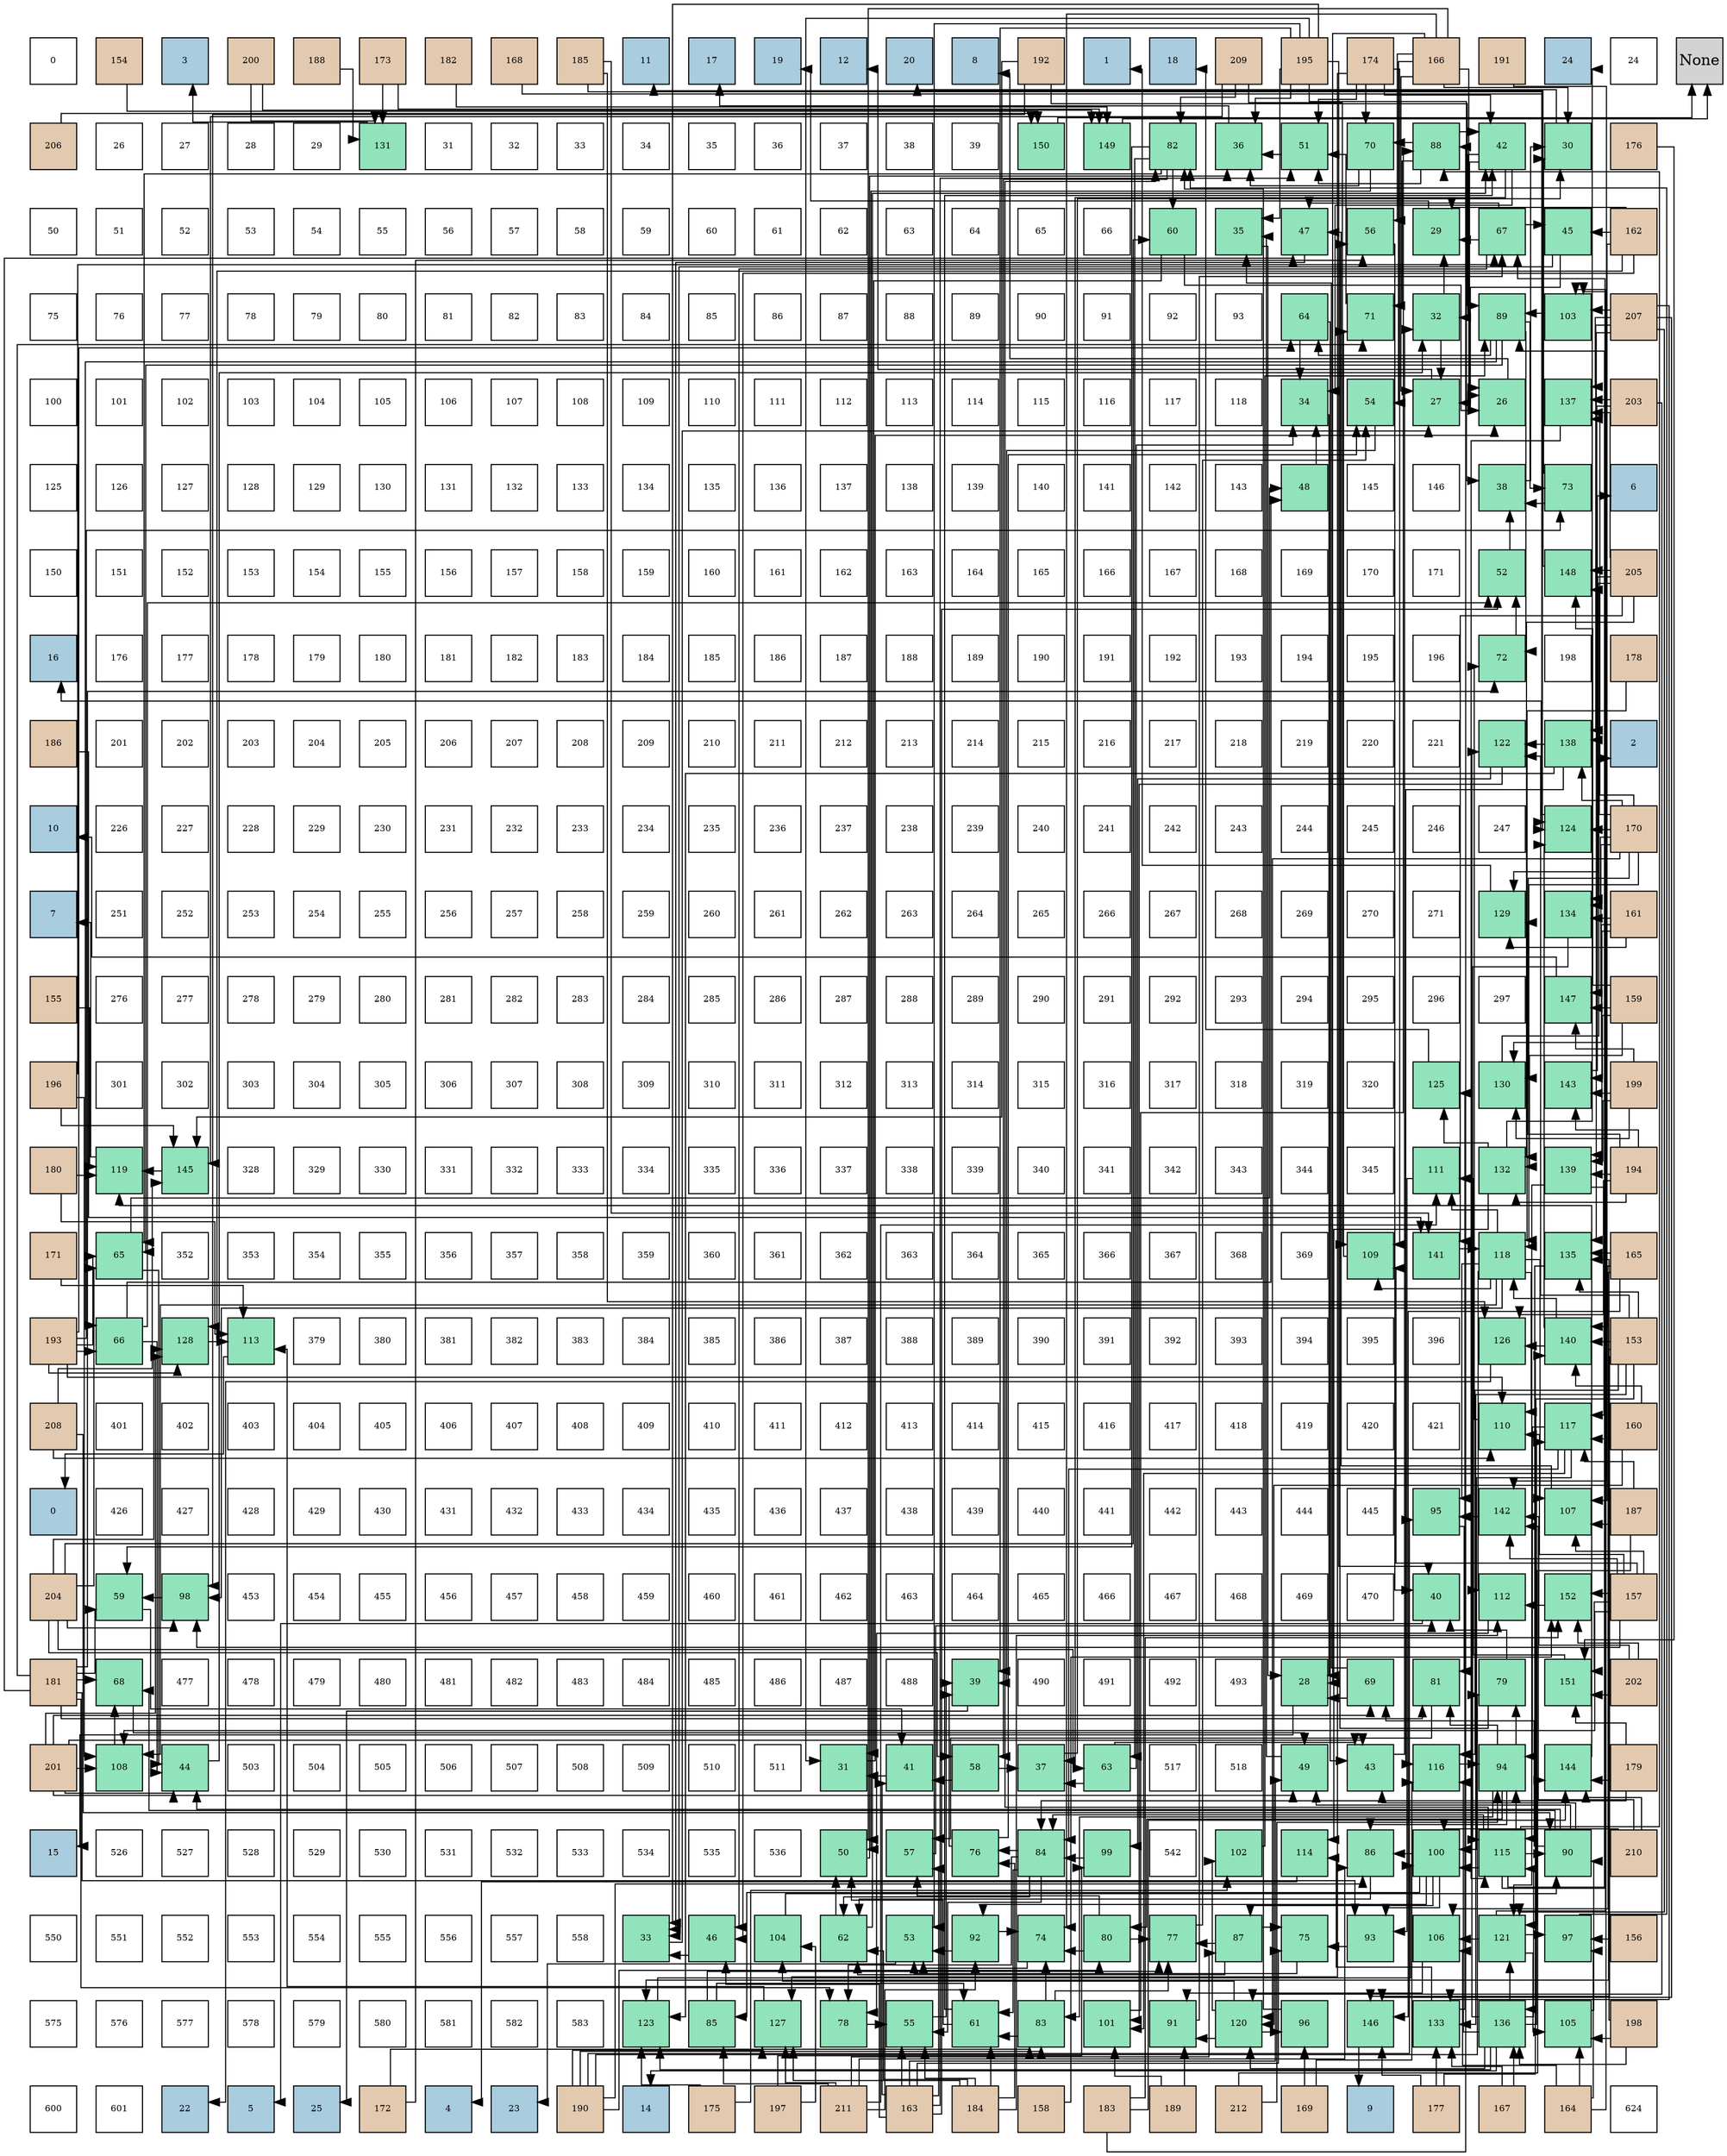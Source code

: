 digraph layout{
 rankdir=TB;
 splines=ortho;
 node [style=filled shape=square fixedsize=true width=0.6];
0[label="0", fontsize=8, fillcolor="#ffffff"];
1[label="154", fontsize=8, fillcolor="#e3c9af"];
2[label="3", fontsize=8, fillcolor="#a9ccde"];
3[label="200", fontsize=8, fillcolor="#e3c9af"];
4[label="188", fontsize=8, fillcolor="#e3c9af"];
5[label="173", fontsize=8, fillcolor="#e3c9af"];
6[label="182", fontsize=8, fillcolor="#e3c9af"];
7[label="168", fontsize=8, fillcolor="#e3c9af"];
8[label="185", fontsize=8, fillcolor="#e3c9af"];
9[label="11", fontsize=8, fillcolor="#a9ccde"];
10[label="17", fontsize=8, fillcolor="#a9ccde"];
11[label="19", fontsize=8, fillcolor="#a9ccde"];
12[label="12", fontsize=8, fillcolor="#a9ccde"];
13[label="20", fontsize=8, fillcolor="#a9ccde"];
14[label="8", fontsize=8, fillcolor="#a9ccde"];
15[label="192", fontsize=8, fillcolor="#e3c9af"];
16[label="1", fontsize=8, fillcolor="#a9ccde"];
17[label="18", fontsize=8, fillcolor="#a9ccde"];
18[label="209", fontsize=8, fillcolor="#e3c9af"];
19[label="195", fontsize=8, fillcolor="#e3c9af"];
20[label="174", fontsize=8, fillcolor="#e3c9af"];
21[label="166", fontsize=8, fillcolor="#e3c9af"];
22[label="191", fontsize=8, fillcolor="#e3c9af"];
23[label="24", fontsize=8, fillcolor="#a9ccde"];
24[label="24", fontsize=8, fillcolor="#ffffff"];
25[label="206", fontsize=8, fillcolor="#e3c9af"];
26[label="26", fontsize=8, fillcolor="#ffffff"];
27[label="27", fontsize=8, fillcolor="#ffffff"];
28[label="28", fontsize=8, fillcolor="#ffffff"];
29[label="29", fontsize=8, fillcolor="#ffffff"];
30[label="131", fontsize=8, fillcolor="#91e3bb"];
31[label="31", fontsize=8, fillcolor="#ffffff"];
32[label="32", fontsize=8, fillcolor="#ffffff"];
33[label="33", fontsize=8, fillcolor="#ffffff"];
34[label="34", fontsize=8, fillcolor="#ffffff"];
35[label="35", fontsize=8, fillcolor="#ffffff"];
36[label="36", fontsize=8, fillcolor="#ffffff"];
37[label="37", fontsize=8, fillcolor="#ffffff"];
38[label="38", fontsize=8, fillcolor="#ffffff"];
39[label="39", fontsize=8, fillcolor="#ffffff"];
40[label="150", fontsize=8, fillcolor="#91e3bb"];
41[label="149", fontsize=8, fillcolor="#91e3bb"];
42[label="82", fontsize=8, fillcolor="#91e3bb"];
43[label="36", fontsize=8, fillcolor="#91e3bb"];
44[label="51", fontsize=8, fillcolor="#91e3bb"];
45[label="70", fontsize=8, fillcolor="#91e3bb"];
46[label="88", fontsize=8, fillcolor="#91e3bb"];
47[label="42", fontsize=8, fillcolor="#91e3bb"];
48[label="30", fontsize=8, fillcolor="#91e3bb"];
49[label="176", fontsize=8, fillcolor="#e3c9af"];
50[label="50", fontsize=8, fillcolor="#ffffff"];
51[label="51", fontsize=8, fillcolor="#ffffff"];
52[label="52", fontsize=8, fillcolor="#ffffff"];
53[label="53", fontsize=8, fillcolor="#ffffff"];
54[label="54", fontsize=8, fillcolor="#ffffff"];
55[label="55", fontsize=8, fillcolor="#ffffff"];
56[label="56", fontsize=8, fillcolor="#ffffff"];
57[label="57", fontsize=8, fillcolor="#ffffff"];
58[label="58", fontsize=8, fillcolor="#ffffff"];
59[label="59", fontsize=8, fillcolor="#ffffff"];
60[label="60", fontsize=8, fillcolor="#ffffff"];
61[label="61", fontsize=8, fillcolor="#ffffff"];
62[label="62", fontsize=8, fillcolor="#ffffff"];
63[label="63", fontsize=8, fillcolor="#ffffff"];
64[label="64", fontsize=8, fillcolor="#ffffff"];
65[label="65", fontsize=8, fillcolor="#ffffff"];
66[label="66", fontsize=8, fillcolor="#ffffff"];
67[label="60", fontsize=8, fillcolor="#91e3bb"];
68[label="35", fontsize=8, fillcolor="#91e3bb"];
69[label="47", fontsize=8, fillcolor="#91e3bb"];
70[label="56", fontsize=8, fillcolor="#91e3bb"];
71[label="29", fontsize=8, fillcolor="#91e3bb"];
72[label="67", fontsize=8, fillcolor="#91e3bb"];
73[label="45", fontsize=8, fillcolor="#91e3bb"];
74[label="162", fontsize=8, fillcolor="#e3c9af"];
75[label="75", fontsize=8, fillcolor="#ffffff"];
76[label="76", fontsize=8, fillcolor="#ffffff"];
77[label="77", fontsize=8, fillcolor="#ffffff"];
78[label="78", fontsize=8, fillcolor="#ffffff"];
79[label="79", fontsize=8, fillcolor="#ffffff"];
80[label="80", fontsize=8, fillcolor="#ffffff"];
81[label="81", fontsize=8, fillcolor="#ffffff"];
82[label="82", fontsize=8, fillcolor="#ffffff"];
83[label="83", fontsize=8, fillcolor="#ffffff"];
84[label="84", fontsize=8, fillcolor="#ffffff"];
85[label="85", fontsize=8, fillcolor="#ffffff"];
86[label="86", fontsize=8, fillcolor="#ffffff"];
87[label="87", fontsize=8, fillcolor="#ffffff"];
88[label="88", fontsize=8, fillcolor="#ffffff"];
89[label="89", fontsize=8, fillcolor="#ffffff"];
90[label="90", fontsize=8, fillcolor="#ffffff"];
91[label="91", fontsize=8, fillcolor="#ffffff"];
92[label="92", fontsize=8, fillcolor="#ffffff"];
93[label="93", fontsize=8, fillcolor="#ffffff"];
94[label="64", fontsize=8, fillcolor="#91e3bb"];
95[label="71", fontsize=8, fillcolor="#91e3bb"];
96[label="32", fontsize=8, fillcolor="#91e3bb"];
97[label="89", fontsize=8, fillcolor="#91e3bb"];
98[label="103", fontsize=8, fillcolor="#91e3bb"];
99[label="207", fontsize=8, fillcolor="#e3c9af"];
100[label="100", fontsize=8, fillcolor="#ffffff"];
101[label="101", fontsize=8, fillcolor="#ffffff"];
102[label="102", fontsize=8, fillcolor="#ffffff"];
103[label="103", fontsize=8, fillcolor="#ffffff"];
104[label="104", fontsize=8, fillcolor="#ffffff"];
105[label="105", fontsize=8, fillcolor="#ffffff"];
106[label="106", fontsize=8, fillcolor="#ffffff"];
107[label="107", fontsize=8, fillcolor="#ffffff"];
108[label="108", fontsize=8, fillcolor="#ffffff"];
109[label="109", fontsize=8, fillcolor="#ffffff"];
110[label="110", fontsize=8, fillcolor="#ffffff"];
111[label="111", fontsize=8, fillcolor="#ffffff"];
112[label="112", fontsize=8, fillcolor="#ffffff"];
113[label="113", fontsize=8, fillcolor="#ffffff"];
114[label="114", fontsize=8, fillcolor="#ffffff"];
115[label="115", fontsize=8, fillcolor="#ffffff"];
116[label="116", fontsize=8, fillcolor="#ffffff"];
117[label="117", fontsize=8, fillcolor="#ffffff"];
118[label="118", fontsize=8, fillcolor="#ffffff"];
119[label="34", fontsize=8, fillcolor="#91e3bb"];
120[label="54", fontsize=8, fillcolor="#91e3bb"];
121[label="27", fontsize=8, fillcolor="#91e3bb"];
122[label="26", fontsize=8, fillcolor="#91e3bb"];
123[label="137", fontsize=8, fillcolor="#91e3bb"];
124[label="203", fontsize=8, fillcolor="#e3c9af"];
125[label="125", fontsize=8, fillcolor="#ffffff"];
126[label="126", fontsize=8, fillcolor="#ffffff"];
127[label="127", fontsize=8, fillcolor="#ffffff"];
128[label="128", fontsize=8, fillcolor="#ffffff"];
129[label="129", fontsize=8, fillcolor="#ffffff"];
130[label="130", fontsize=8, fillcolor="#ffffff"];
131[label="131", fontsize=8, fillcolor="#ffffff"];
132[label="132", fontsize=8, fillcolor="#ffffff"];
133[label="133", fontsize=8, fillcolor="#ffffff"];
134[label="134", fontsize=8, fillcolor="#ffffff"];
135[label="135", fontsize=8, fillcolor="#ffffff"];
136[label="136", fontsize=8, fillcolor="#ffffff"];
137[label="137", fontsize=8, fillcolor="#ffffff"];
138[label="138", fontsize=8, fillcolor="#ffffff"];
139[label="139", fontsize=8, fillcolor="#ffffff"];
140[label="140", fontsize=8, fillcolor="#ffffff"];
141[label="141", fontsize=8, fillcolor="#ffffff"];
142[label="142", fontsize=8, fillcolor="#ffffff"];
143[label="143", fontsize=8, fillcolor="#ffffff"];
144[label="48", fontsize=8, fillcolor="#91e3bb"];
145[label="145", fontsize=8, fillcolor="#ffffff"];
146[label="146", fontsize=8, fillcolor="#ffffff"];
147[label="38", fontsize=8, fillcolor="#91e3bb"];
148[label="73", fontsize=8, fillcolor="#91e3bb"];
149[label="6", fontsize=8, fillcolor="#a9ccde"];
150[label="150", fontsize=8, fillcolor="#ffffff"];
151[label="151", fontsize=8, fillcolor="#ffffff"];
152[label="152", fontsize=8, fillcolor="#ffffff"];
153[label="153", fontsize=8, fillcolor="#ffffff"];
154[label="154", fontsize=8, fillcolor="#ffffff"];
155[label="155", fontsize=8, fillcolor="#ffffff"];
156[label="156", fontsize=8, fillcolor="#ffffff"];
157[label="157", fontsize=8, fillcolor="#ffffff"];
158[label="158", fontsize=8, fillcolor="#ffffff"];
159[label="159", fontsize=8, fillcolor="#ffffff"];
160[label="160", fontsize=8, fillcolor="#ffffff"];
161[label="161", fontsize=8, fillcolor="#ffffff"];
162[label="162", fontsize=8, fillcolor="#ffffff"];
163[label="163", fontsize=8, fillcolor="#ffffff"];
164[label="164", fontsize=8, fillcolor="#ffffff"];
165[label="165", fontsize=8, fillcolor="#ffffff"];
166[label="166", fontsize=8, fillcolor="#ffffff"];
167[label="167", fontsize=8, fillcolor="#ffffff"];
168[label="168", fontsize=8, fillcolor="#ffffff"];
169[label="169", fontsize=8, fillcolor="#ffffff"];
170[label="170", fontsize=8, fillcolor="#ffffff"];
171[label="171", fontsize=8, fillcolor="#ffffff"];
172[label="52", fontsize=8, fillcolor="#91e3bb"];
173[label="148", fontsize=8, fillcolor="#91e3bb"];
174[label="205", fontsize=8, fillcolor="#e3c9af"];
175[label="16", fontsize=8, fillcolor="#a9ccde"];
176[label="176", fontsize=8, fillcolor="#ffffff"];
177[label="177", fontsize=8, fillcolor="#ffffff"];
178[label="178", fontsize=8, fillcolor="#ffffff"];
179[label="179", fontsize=8, fillcolor="#ffffff"];
180[label="180", fontsize=8, fillcolor="#ffffff"];
181[label="181", fontsize=8, fillcolor="#ffffff"];
182[label="182", fontsize=8, fillcolor="#ffffff"];
183[label="183", fontsize=8, fillcolor="#ffffff"];
184[label="184", fontsize=8, fillcolor="#ffffff"];
185[label="185", fontsize=8, fillcolor="#ffffff"];
186[label="186", fontsize=8, fillcolor="#ffffff"];
187[label="187", fontsize=8, fillcolor="#ffffff"];
188[label="188", fontsize=8, fillcolor="#ffffff"];
189[label="189", fontsize=8, fillcolor="#ffffff"];
190[label="190", fontsize=8, fillcolor="#ffffff"];
191[label="191", fontsize=8, fillcolor="#ffffff"];
192[label="192", fontsize=8, fillcolor="#ffffff"];
193[label="193", fontsize=8, fillcolor="#ffffff"];
194[label="194", fontsize=8, fillcolor="#ffffff"];
195[label="195", fontsize=8, fillcolor="#ffffff"];
196[label="196", fontsize=8, fillcolor="#ffffff"];
197[label="72", fontsize=8, fillcolor="#91e3bb"];
198[label="198", fontsize=8, fillcolor="#ffffff"];
199[label="178", fontsize=8, fillcolor="#e3c9af"];
200[label="186", fontsize=8, fillcolor="#e3c9af"];
201[label="201", fontsize=8, fillcolor="#ffffff"];
202[label="202", fontsize=8, fillcolor="#ffffff"];
203[label="203", fontsize=8, fillcolor="#ffffff"];
204[label="204", fontsize=8, fillcolor="#ffffff"];
205[label="205", fontsize=8, fillcolor="#ffffff"];
206[label="206", fontsize=8, fillcolor="#ffffff"];
207[label="207", fontsize=8, fillcolor="#ffffff"];
208[label="208", fontsize=8, fillcolor="#ffffff"];
209[label="209", fontsize=8, fillcolor="#ffffff"];
210[label="210", fontsize=8, fillcolor="#ffffff"];
211[label="211", fontsize=8, fillcolor="#ffffff"];
212[label="212", fontsize=8, fillcolor="#ffffff"];
213[label="213", fontsize=8, fillcolor="#ffffff"];
214[label="214", fontsize=8, fillcolor="#ffffff"];
215[label="215", fontsize=8, fillcolor="#ffffff"];
216[label="216", fontsize=8, fillcolor="#ffffff"];
217[label="217", fontsize=8, fillcolor="#ffffff"];
218[label="218", fontsize=8, fillcolor="#ffffff"];
219[label="219", fontsize=8, fillcolor="#ffffff"];
220[label="220", fontsize=8, fillcolor="#ffffff"];
221[label="221", fontsize=8, fillcolor="#ffffff"];
222[label="122", fontsize=8, fillcolor="#91e3bb"];
223[label="138", fontsize=8, fillcolor="#91e3bb"];
224[label="2", fontsize=8, fillcolor="#a9ccde"];
225[label="10", fontsize=8, fillcolor="#a9ccde"];
226[label="226", fontsize=8, fillcolor="#ffffff"];
227[label="227", fontsize=8, fillcolor="#ffffff"];
228[label="228", fontsize=8, fillcolor="#ffffff"];
229[label="229", fontsize=8, fillcolor="#ffffff"];
230[label="230", fontsize=8, fillcolor="#ffffff"];
231[label="231", fontsize=8, fillcolor="#ffffff"];
232[label="232", fontsize=8, fillcolor="#ffffff"];
233[label="233", fontsize=8, fillcolor="#ffffff"];
234[label="234", fontsize=8, fillcolor="#ffffff"];
235[label="235", fontsize=8, fillcolor="#ffffff"];
236[label="236", fontsize=8, fillcolor="#ffffff"];
237[label="237", fontsize=8, fillcolor="#ffffff"];
238[label="238", fontsize=8, fillcolor="#ffffff"];
239[label="239", fontsize=8, fillcolor="#ffffff"];
240[label="240", fontsize=8, fillcolor="#ffffff"];
241[label="241", fontsize=8, fillcolor="#ffffff"];
242[label="242", fontsize=8, fillcolor="#ffffff"];
243[label="243", fontsize=8, fillcolor="#ffffff"];
244[label="244", fontsize=8, fillcolor="#ffffff"];
245[label="245", fontsize=8, fillcolor="#ffffff"];
246[label="246", fontsize=8, fillcolor="#ffffff"];
247[label="247", fontsize=8, fillcolor="#ffffff"];
248[label="124", fontsize=8, fillcolor="#91e3bb"];
249[label="170", fontsize=8, fillcolor="#e3c9af"];
250[label="7", fontsize=8, fillcolor="#a9ccde"];
251[label="251", fontsize=8, fillcolor="#ffffff"];
252[label="252", fontsize=8, fillcolor="#ffffff"];
253[label="253", fontsize=8, fillcolor="#ffffff"];
254[label="254", fontsize=8, fillcolor="#ffffff"];
255[label="255", fontsize=8, fillcolor="#ffffff"];
256[label="256", fontsize=8, fillcolor="#ffffff"];
257[label="257", fontsize=8, fillcolor="#ffffff"];
258[label="258", fontsize=8, fillcolor="#ffffff"];
259[label="259", fontsize=8, fillcolor="#ffffff"];
260[label="260", fontsize=8, fillcolor="#ffffff"];
261[label="261", fontsize=8, fillcolor="#ffffff"];
262[label="262", fontsize=8, fillcolor="#ffffff"];
263[label="263", fontsize=8, fillcolor="#ffffff"];
264[label="264", fontsize=8, fillcolor="#ffffff"];
265[label="265", fontsize=8, fillcolor="#ffffff"];
266[label="266", fontsize=8, fillcolor="#ffffff"];
267[label="267", fontsize=8, fillcolor="#ffffff"];
268[label="268", fontsize=8, fillcolor="#ffffff"];
269[label="269", fontsize=8, fillcolor="#ffffff"];
270[label="270", fontsize=8, fillcolor="#ffffff"];
271[label="271", fontsize=8, fillcolor="#ffffff"];
272[label="129", fontsize=8, fillcolor="#91e3bb"];
273[label="134", fontsize=8, fillcolor="#91e3bb"];
274[label="161", fontsize=8, fillcolor="#e3c9af"];
275[label="155", fontsize=8, fillcolor="#e3c9af"];
276[label="276", fontsize=8, fillcolor="#ffffff"];
277[label="277", fontsize=8, fillcolor="#ffffff"];
278[label="278", fontsize=8, fillcolor="#ffffff"];
279[label="279", fontsize=8, fillcolor="#ffffff"];
280[label="280", fontsize=8, fillcolor="#ffffff"];
281[label="281", fontsize=8, fillcolor="#ffffff"];
282[label="282", fontsize=8, fillcolor="#ffffff"];
283[label="283", fontsize=8, fillcolor="#ffffff"];
284[label="284", fontsize=8, fillcolor="#ffffff"];
285[label="285", fontsize=8, fillcolor="#ffffff"];
286[label="286", fontsize=8, fillcolor="#ffffff"];
287[label="287", fontsize=8, fillcolor="#ffffff"];
288[label="288", fontsize=8, fillcolor="#ffffff"];
289[label="289", fontsize=8, fillcolor="#ffffff"];
290[label="290", fontsize=8, fillcolor="#ffffff"];
291[label="291", fontsize=8, fillcolor="#ffffff"];
292[label="292", fontsize=8, fillcolor="#ffffff"];
293[label="293", fontsize=8, fillcolor="#ffffff"];
294[label="294", fontsize=8, fillcolor="#ffffff"];
295[label="295", fontsize=8, fillcolor="#ffffff"];
296[label="296", fontsize=8, fillcolor="#ffffff"];
297[label="297", fontsize=8, fillcolor="#ffffff"];
298[label="147", fontsize=8, fillcolor="#91e3bb"];
299[label="159", fontsize=8, fillcolor="#e3c9af"];
300[label="196", fontsize=8, fillcolor="#e3c9af"];
301[label="301", fontsize=8, fillcolor="#ffffff"];
302[label="302", fontsize=8, fillcolor="#ffffff"];
303[label="303", fontsize=8, fillcolor="#ffffff"];
304[label="304", fontsize=8, fillcolor="#ffffff"];
305[label="305", fontsize=8, fillcolor="#ffffff"];
306[label="306", fontsize=8, fillcolor="#ffffff"];
307[label="307", fontsize=8, fillcolor="#ffffff"];
308[label="308", fontsize=8, fillcolor="#ffffff"];
309[label="309", fontsize=8, fillcolor="#ffffff"];
310[label="310", fontsize=8, fillcolor="#ffffff"];
311[label="311", fontsize=8, fillcolor="#ffffff"];
312[label="312", fontsize=8, fillcolor="#ffffff"];
313[label="313", fontsize=8, fillcolor="#ffffff"];
314[label="314", fontsize=8, fillcolor="#ffffff"];
315[label="315", fontsize=8, fillcolor="#ffffff"];
316[label="316", fontsize=8, fillcolor="#ffffff"];
317[label="317", fontsize=8, fillcolor="#ffffff"];
318[label="318", fontsize=8, fillcolor="#ffffff"];
319[label="319", fontsize=8, fillcolor="#ffffff"];
320[label="320", fontsize=8, fillcolor="#ffffff"];
321[label="125", fontsize=8, fillcolor="#91e3bb"];
322[label="130", fontsize=8, fillcolor="#91e3bb"];
323[label="143", fontsize=8, fillcolor="#91e3bb"];
324[label="199", fontsize=8, fillcolor="#e3c9af"];
325[label="180", fontsize=8, fillcolor="#e3c9af"];
326[label="119", fontsize=8, fillcolor="#91e3bb"];
327[label="145", fontsize=8, fillcolor="#91e3bb"];
328[label="328", fontsize=8, fillcolor="#ffffff"];
329[label="329", fontsize=8, fillcolor="#ffffff"];
330[label="330", fontsize=8, fillcolor="#ffffff"];
331[label="331", fontsize=8, fillcolor="#ffffff"];
332[label="332", fontsize=8, fillcolor="#ffffff"];
333[label="333", fontsize=8, fillcolor="#ffffff"];
334[label="334", fontsize=8, fillcolor="#ffffff"];
335[label="335", fontsize=8, fillcolor="#ffffff"];
336[label="336", fontsize=8, fillcolor="#ffffff"];
337[label="337", fontsize=8, fillcolor="#ffffff"];
338[label="338", fontsize=8, fillcolor="#ffffff"];
339[label="339", fontsize=8, fillcolor="#ffffff"];
340[label="340", fontsize=8, fillcolor="#ffffff"];
341[label="341", fontsize=8, fillcolor="#ffffff"];
342[label="342", fontsize=8, fillcolor="#ffffff"];
343[label="343", fontsize=8, fillcolor="#ffffff"];
344[label="344", fontsize=8, fillcolor="#ffffff"];
345[label="345", fontsize=8, fillcolor="#ffffff"];
346[label="111", fontsize=8, fillcolor="#91e3bb"];
347[label="132", fontsize=8, fillcolor="#91e3bb"];
348[label="139", fontsize=8, fillcolor="#91e3bb"];
349[label="194", fontsize=8, fillcolor="#e3c9af"];
350[label="171", fontsize=8, fillcolor="#e3c9af"];
351[label="65", fontsize=8, fillcolor="#91e3bb"];
352[label="352", fontsize=8, fillcolor="#ffffff"];
353[label="353", fontsize=8, fillcolor="#ffffff"];
354[label="354", fontsize=8, fillcolor="#ffffff"];
355[label="355", fontsize=8, fillcolor="#ffffff"];
356[label="356", fontsize=8, fillcolor="#ffffff"];
357[label="357", fontsize=8, fillcolor="#ffffff"];
358[label="358", fontsize=8, fillcolor="#ffffff"];
359[label="359", fontsize=8, fillcolor="#ffffff"];
360[label="360", fontsize=8, fillcolor="#ffffff"];
361[label="361", fontsize=8, fillcolor="#ffffff"];
362[label="362", fontsize=8, fillcolor="#ffffff"];
363[label="363", fontsize=8, fillcolor="#ffffff"];
364[label="364", fontsize=8, fillcolor="#ffffff"];
365[label="365", fontsize=8, fillcolor="#ffffff"];
366[label="366", fontsize=8, fillcolor="#ffffff"];
367[label="367", fontsize=8, fillcolor="#ffffff"];
368[label="368", fontsize=8, fillcolor="#ffffff"];
369[label="369", fontsize=8, fillcolor="#ffffff"];
370[label="109", fontsize=8, fillcolor="#91e3bb"];
371[label="141", fontsize=8, fillcolor="#91e3bb"];
372[label="118", fontsize=8, fillcolor="#91e3bb"];
373[label="135", fontsize=8, fillcolor="#91e3bb"];
374[label="165", fontsize=8, fillcolor="#e3c9af"];
375[label="193", fontsize=8, fillcolor="#e3c9af"];
376[label="66", fontsize=8, fillcolor="#91e3bb"];
377[label="128", fontsize=8, fillcolor="#91e3bb"];
378[label="113", fontsize=8, fillcolor="#91e3bb"];
379[label="379", fontsize=8, fillcolor="#ffffff"];
380[label="380", fontsize=8, fillcolor="#ffffff"];
381[label="381", fontsize=8, fillcolor="#ffffff"];
382[label="382", fontsize=8, fillcolor="#ffffff"];
383[label="383", fontsize=8, fillcolor="#ffffff"];
384[label="384", fontsize=8, fillcolor="#ffffff"];
385[label="385", fontsize=8, fillcolor="#ffffff"];
386[label="386", fontsize=8, fillcolor="#ffffff"];
387[label="387", fontsize=8, fillcolor="#ffffff"];
388[label="388", fontsize=8, fillcolor="#ffffff"];
389[label="389", fontsize=8, fillcolor="#ffffff"];
390[label="390", fontsize=8, fillcolor="#ffffff"];
391[label="391", fontsize=8, fillcolor="#ffffff"];
392[label="392", fontsize=8, fillcolor="#ffffff"];
393[label="393", fontsize=8, fillcolor="#ffffff"];
394[label="394", fontsize=8, fillcolor="#ffffff"];
395[label="395", fontsize=8, fillcolor="#ffffff"];
396[label="396", fontsize=8, fillcolor="#ffffff"];
397[label="126", fontsize=8, fillcolor="#91e3bb"];
398[label="140", fontsize=8, fillcolor="#91e3bb"];
399[label="153", fontsize=8, fillcolor="#e3c9af"];
400[label="208", fontsize=8, fillcolor="#e3c9af"];
401[label="401", fontsize=8, fillcolor="#ffffff"];
402[label="402", fontsize=8, fillcolor="#ffffff"];
403[label="403", fontsize=8, fillcolor="#ffffff"];
404[label="404", fontsize=8, fillcolor="#ffffff"];
405[label="405", fontsize=8, fillcolor="#ffffff"];
406[label="406", fontsize=8, fillcolor="#ffffff"];
407[label="407", fontsize=8, fillcolor="#ffffff"];
408[label="408", fontsize=8, fillcolor="#ffffff"];
409[label="409", fontsize=8, fillcolor="#ffffff"];
410[label="410", fontsize=8, fillcolor="#ffffff"];
411[label="411", fontsize=8, fillcolor="#ffffff"];
412[label="412", fontsize=8, fillcolor="#ffffff"];
413[label="413", fontsize=8, fillcolor="#ffffff"];
414[label="414", fontsize=8, fillcolor="#ffffff"];
415[label="415", fontsize=8, fillcolor="#ffffff"];
416[label="416", fontsize=8, fillcolor="#ffffff"];
417[label="417", fontsize=8, fillcolor="#ffffff"];
418[label="418", fontsize=8, fillcolor="#ffffff"];
419[label="419", fontsize=8, fillcolor="#ffffff"];
420[label="420", fontsize=8, fillcolor="#ffffff"];
421[label="421", fontsize=8, fillcolor="#ffffff"];
422[label="110", fontsize=8, fillcolor="#91e3bb"];
423[label="117", fontsize=8, fillcolor="#91e3bb"];
424[label="160", fontsize=8, fillcolor="#e3c9af"];
425[label="0", fontsize=8, fillcolor="#a9ccde"];
426[label="426", fontsize=8, fillcolor="#ffffff"];
427[label="427", fontsize=8, fillcolor="#ffffff"];
428[label="428", fontsize=8, fillcolor="#ffffff"];
429[label="429", fontsize=8, fillcolor="#ffffff"];
430[label="430", fontsize=8, fillcolor="#ffffff"];
431[label="431", fontsize=8, fillcolor="#ffffff"];
432[label="432", fontsize=8, fillcolor="#ffffff"];
433[label="433", fontsize=8, fillcolor="#ffffff"];
434[label="434", fontsize=8, fillcolor="#ffffff"];
435[label="435", fontsize=8, fillcolor="#ffffff"];
436[label="436", fontsize=8, fillcolor="#ffffff"];
437[label="437", fontsize=8, fillcolor="#ffffff"];
438[label="438", fontsize=8, fillcolor="#ffffff"];
439[label="439", fontsize=8, fillcolor="#ffffff"];
440[label="440", fontsize=8, fillcolor="#ffffff"];
441[label="441", fontsize=8, fillcolor="#ffffff"];
442[label="442", fontsize=8, fillcolor="#ffffff"];
443[label="443", fontsize=8, fillcolor="#ffffff"];
444[label="444", fontsize=8, fillcolor="#ffffff"];
445[label="445", fontsize=8, fillcolor="#ffffff"];
446[label="95", fontsize=8, fillcolor="#91e3bb"];
447[label="142", fontsize=8, fillcolor="#91e3bb"];
448[label="107", fontsize=8, fillcolor="#91e3bb"];
449[label="187", fontsize=8, fillcolor="#e3c9af"];
450[label="204", fontsize=8, fillcolor="#e3c9af"];
451[label="59", fontsize=8, fillcolor="#91e3bb"];
452[label="98", fontsize=8, fillcolor="#91e3bb"];
453[label="453", fontsize=8, fillcolor="#ffffff"];
454[label="454", fontsize=8, fillcolor="#ffffff"];
455[label="455", fontsize=8, fillcolor="#ffffff"];
456[label="456", fontsize=8, fillcolor="#ffffff"];
457[label="457", fontsize=8, fillcolor="#ffffff"];
458[label="458", fontsize=8, fillcolor="#ffffff"];
459[label="459", fontsize=8, fillcolor="#ffffff"];
460[label="460", fontsize=8, fillcolor="#ffffff"];
461[label="461", fontsize=8, fillcolor="#ffffff"];
462[label="462", fontsize=8, fillcolor="#ffffff"];
463[label="463", fontsize=8, fillcolor="#ffffff"];
464[label="464", fontsize=8, fillcolor="#ffffff"];
465[label="465", fontsize=8, fillcolor="#ffffff"];
466[label="466", fontsize=8, fillcolor="#ffffff"];
467[label="467", fontsize=8, fillcolor="#ffffff"];
468[label="468", fontsize=8, fillcolor="#ffffff"];
469[label="469", fontsize=8, fillcolor="#ffffff"];
470[label="470", fontsize=8, fillcolor="#ffffff"];
471[label="40", fontsize=8, fillcolor="#91e3bb"];
472[label="112", fontsize=8, fillcolor="#91e3bb"];
473[label="152", fontsize=8, fillcolor="#91e3bb"];
474[label="157", fontsize=8, fillcolor="#e3c9af"];
475[label="181", fontsize=8, fillcolor="#e3c9af"];
476[label="68", fontsize=8, fillcolor="#91e3bb"];
477[label="477", fontsize=8, fillcolor="#ffffff"];
478[label="478", fontsize=8, fillcolor="#ffffff"];
479[label="479", fontsize=8, fillcolor="#ffffff"];
480[label="480", fontsize=8, fillcolor="#ffffff"];
481[label="481", fontsize=8, fillcolor="#ffffff"];
482[label="482", fontsize=8, fillcolor="#ffffff"];
483[label="483", fontsize=8, fillcolor="#ffffff"];
484[label="484", fontsize=8, fillcolor="#ffffff"];
485[label="485", fontsize=8, fillcolor="#ffffff"];
486[label="486", fontsize=8, fillcolor="#ffffff"];
487[label="487", fontsize=8, fillcolor="#ffffff"];
488[label="488", fontsize=8, fillcolor="#ffffff"];
489[label="39", fontsize=8, fillcolor="#91e3bb"];
490[label="490", fontsize=8, fillcolor="#ffffff"];
491[label="491", fontsize=8, fillcolor="#ffffff"];
492[label="492", fontsize=8, fillcolor="#ffffff"];
493[label="493", fontsize=8, fillcolor="#ffffff"];
494[label="28", fontsize=8, fillcolor="#91e3bb"];
495[label="69", fontsize=8, fillcolor="#91e3bb"];
496[label="81", fontsize=8, fillcolor="#91e3bb"];
497[label="79", fontsize=8, fillcolor="#91e3bb"];
498[label="151", fontsize=8, fillcolor="#91e3bb"];
499[label="202", fontsize=8, fillcolor="#e3c9af"];
500[label="201", fontsize=8, fillcolor="#e3c9af"];
501[label="108", fontsize=8, fillcolor="#91e3bb"];
502[label="44", fontsize=8, fillcolor="#91e3bb"];
503[label="503", fontsize=8, fillcolor="#ffffff"];
504[label="504", fontsize=8, fillcolor="#ffffff"];
505[label="505", fontsize=8, fillcolor="#ffffff"];
506[label="506", fontsize=8, fillcolor="#ffffff"];
507[label="507", fontsize=8, fillcolor="#ffffff"];
508[label="508", fontsize=8, fillcolor="#ffffff"];
509[label="509", fontsize=8, fillcolor="#ffffff"];
510[label="510", fontsize=8, fillcolor="#ffffff"];
511[label="511", fontsize=8, fillcolor="#ffffff"];
512[label="31", fontsize=8, fillcolor="#91e3bb"];
513[label="41", fontsize=8, fillcolor="#91e3bb"];
514[label="58", fontsize=8, fillcolor="#91e3bb"];
515[label="37", fontsize=8, fillcolor="#91e3bb"];
516[label="63", fontsize=8, fillcolor="#91e3bb"];
517[label="517", fontsize=8, fillcolor="#ffffff"];
518[label="518", fontsize=8, fillcolor="#ffffff"];
519[label="49", fontsize=8, fillcolor="#91e3bb"];
520[label="43", fontsize=8, fillcolor="#91e3bb"];
521[label="116", fontsize=8, fillcolor="#91e3bb"];
522[label="94", fontsize=8, fillcolor="#91e3bb"];
523[label="144", fontsize=8, fillcolor="#91e3bb"];
524[label="179", fontsize=8, fillcolor="#e3c9af"];
525[label="15", fontsize=8, fillcolor="#a9ccde"];
526[label="526", fontsize=8, fillcolor="#ffffff"];
527[label="527", fontsize=8, fillcolor="#ffffff"];
528[label="528", fontsize=8, fillcolor="#ffffff"];
529[label="529", fontsize=8, fillcolor="#ffffff"];
530[label="530", fontsize=8, fillcolor="#ffffff"];
531[label="531", fontsize=8, fillcolor="#ffffff"];
532[label="532", fontsize=8, fillcolor="#ffffff"];
533[label="533", fontsize=8, fillcolor="#ffffff"];
534[label="534", fontsize=8, fillcolor="#ffffff"];
535[label="535", fontsize=8, fillcolor="#ffffff"];
536[label="536", fontsize=8, fillcolor="#ffffff"];
537[label="50", fontsize=8, fillcolor="#91e3bb"];
538[label="57", fontsize=8, fillcolor="#91e3bb"];
539[label="76", fontsize=8, fillcolor="#91e3bb"];
540[label="84", fontsize=8, fillcolor="#91e3bb"];
541[label="99", fontsize=8, fillcolor="#91e3bb"];
542[label="542", fontsize=8, fillcolor="#ffffff"];
543[label="102", fontsize=8, fillcolor="#91e3bb"];
544[label="114", fontsize=8, fillcolor="#91e3bb"];
545[label="86", fontsize=8, fillcolor="#91e3bb"];
546[label="100", fontsize=8, fillcolor="#91e3bb"];
547[label="115", fontsize=8, fillcolor="#91e3bb"];
548[label="90", fontsize=8, fillcolor="#91e3bb"];
549[label="210", fontsize=8, fillcolor="#e3c9af"];
550[label="550", fontsize=8, fillcolor="#ffffff"];
551[label="551", fontsize=8, fillcolor="#ffffff"];
552[label="552", fontsize=8, fillcolor="#ffffff"];
553[label="553", fontsize=8, fillcolor="#ffffff"];
554[label="554", fontsize=8, fillcolor="#ffffff"];
555[label="555", fontsize=8, fillcolor="#ffffff"];
556[label="556", fontsize=8, fillcolor="#ffffff"];
557[label="557", fontsize=8, fillcolor="#ffffff"];
558[label="558", fontsize=8, fillcolor="#ffffff"];
559[label="33", fontsize=8, fillcolor="#91e3bb"];
560[label="46", fontsize=8, fillcolor="#91e3bb"];
561[label="104", fontsize=8, fillcolor="#91e3bb"];
562[label="62", fontsize=8, fillcolor="#91e3bb"];
563[label="53", fontsize=8, fillcolor="#91e3bb"];
564[label="92", fontsize=8, fillcolor="#91e3bb"];
565[label="74", fontsize=8, fillcolor="#91e3bb"];
566[label="80", fontsize=8, fillcolor="#91e3bb"];
567[label="77", fontsize=8, fillcolor="#91e3bb"];
568[label="87", fontsize=8, fillcolor="#91e3bb"];
569[label="75", fontsize=8, fillcolor="#91e3bb"];
570[label="93", fontsize=8, fillcolor="#91e3bb"];
571[label="106", fontsize=8, fillcolor="#91e3bb"];
572[label="121", fontsize=8, fillcolor="#91e3bb"];
573[label="97", fontsize=8, fillcolor="#91e3bb"];
574[label="156", fontsize=8, fillcolor="#e3c9af"];
575[label="575", fontsize=8, fillcolor="#ffffff"];
576[label="576", fontsize=8, fillcolor="#ffffff"];
577[label="577", fontsize=8, fillcolor="#ffffff"];
578[label="578", fontsize=8, fillcolor="#ffffff"];
579[label="579", fontsize=8, fillcolor="#ffffff"];
580[label="580", fontsize=8, fillcolor="#ffffff"];
581[label="581", fontsize=8, fillcolor="#ffffff"];
582[label="582", fontsize=8, fillcolor="#ffffff"];
583[label="583", fontsize=8, fillcolor="#ffffff"];
584[label="123", fontsize=8, fillcolor="#91e3bb"];
585[label="85", fontsize=8, fillcolor="#91e3bb"];
586[label="127", fontsize=8, fillcolor="#91e3bb"];
587[label="78", fontsize=8, fillcolor="#91e3bb"];
588[label="55", fontsize=8, fillcolor="#91e3bb"];
589[label="61", fontsize=8, fillcolor="#91e3bb"];
590[label="83", fontsize=8, fillcolor="#91e3bb"];
591[label="101", fontsize=8, fillcolor="#91e3bb"];
592[label="91", fontsize=8, fillcolor="#91e3bb"];
593[label="120", fontsize=8, fillcolor="#91e3bb"];
594[label="96", fontsize=8, fillcolor="#91e3bb"];
595[label="146", fontsize=8, fillcolor="#91e3bb"];
596[label="133", fontsize=8, fillcolor="#91e3bb"];
597[label="136", fontsize=8, fillcolor="#91e3bb"];
598[label="105", fontsize=8, fillcolor="#91e3bb"];
599[label="198", fontsize=8, fillcolor="#e3c9af"];
600[label="600", fontsize=8, fillcolor="#ffffff"];
601[label="601", fontsize=8, fillcolor="#ffffff"];
602[label="22", fontsize=8, fillcolor="#a9ccde"];
603[label="5", fontsize=8, fillcolor="#a9ccde"];
604[label="25", fontsize=8, fillcolor="#a9ccde"];
605[label="172", fontsize=8, fillcolor="#e3c9af"];
606[label="4", fontsize=8, fillcolor="#a9ccde"];
607[label="23", fontsize=8, fillcolor="#a9ccde"];
608[label="190", fontsize=8, fillcolor="#e3c9af"];
609[label="14", fontsize=8, fillcolor="#a9ccde"];
610[label="175", fontsize=8, fillcolor="#e3c9af"];
611[label="197", fontsize=8, fillcolor="#e3c9af"];
612[label="211", fontsize=8, fillcolor="#e3c9af"];
613[label="163", fontsize=8, fillcolor="#e3c9af"];
614[label="184", fontsize=8, fillcolor="#e3c9af"];
615[label="158", fontsize=8, fillcolor="#e3c9af"];
616[label="183", fontsize=8, fillcolor="#e3c9af"];
617[label="189", fontsize=8, fillcolor="#e3c9af"];
618[label="212", fontsize=8, fillcolor="#e3c9af"];
619[label="169", fontsize=8, fillcolor="#e3c9af"];
620[label="9", fontsize=8, fillcolor="#a9ccde"];
621[label="177", fontsize=8, fillcolor="#e3c9af"];
622[label="167", fontsize=8, fillcolor="#e3c9af"];
623[label="164", fontsize=8, fillcolor="#e3c9af"];
624[label="624", fontsize=8, fillcolor="#ffffff"];
edge [constraint=false, style=vis];122 -> 14;
121 -> 12;
494 -> 525;
71 -> 11;
48 -> 13;
512 -> 122;
96 -> 121;
96 -> 71;
559 -> 121;
119 -> 494;
68 -> 494;
43 -> 10;
515 -> 48;
147 -> 48;
489 -> 604;
471 -> 603;
513 -> 512;
47 -> 122;
47 -> 96;
47 -> 119;
47 -> 515;
520 -> 96;
502 -> 96;
73 -> 121;
73 -> 559;
560 -> 559;
69 -> 559;
144 -> 119;
519 -> 68;
537 -> 43;
44 -> 43;
172 -> 147;
563 -> 607;
120 -> 489;
588 -> 489;
70 -> 471;
538 -> 471;
514 -> 515;
514 -> 513;
451 -> 513;
67 -> 122;
67 -> 512;
589 -> 47;
589 -> 537;
562 -> 47;
562 -> 537;
516 -> 119;
516 -> 515;
516 -> 520;
94 -> 119;
94 -> 520;
351 -> 502;
351 -> 144;
376 -> 502;
376 -> 144;
376 -> 172;
72 -> 71;
72 -> 73;
72 -> 560;
72 -> 69;
476 -> 519;
495 -> 494;
495 -> 68;
45 -> 43;
45 -> 537;
95 -> 44;
197 -> 172;
148 -> 48;
148 -> 147;
565 -> 563;
569 -> 563;
539 -> 489;
539 -> 120;
567 -> 120;
587 -> 588;
497 -> 471;
497 -> 70;
566 -> 538;
566 -> 565;
566 -> 567;
496 -> 538;
42 -> 514;
42 -> 451;
42 -> 67;
42 -> 516;
42 -> 351;
590 -> 589;
590 -> 565;
590 -> 567;
540 -> 588;
540 -> 589;
540 -> 562;
540 -> 539;
540 -> 587;
585 -> 589;
585 -> 567;
545 -> 562;
568 -> 562;
568 -> 569;
568 -> 567;
46 -> 47;
46 -> 44;
46 -> 45;
46 -> 95;
97 -> 94;
97 -> 351;
97 -> 376;
97 -> 197;
97 -> 148;
548 -> 520;
548 -> 502;
548 -> 519;
548 -> 476;
548 -> 495;
592 -> 72;
564 -> 563;
564 -> 565;
570 -> 569;
522 -> 497;
522 -> 566;
522 -> 496;
522 -> 590;
522 -> 545;
446 -> 496;
594 -> 42;
573 -> 42;
452 -> 451;
541 -> 540;
546 -> 585;
546 -> 545;
546 -> 568;
546 -> 564;
546 -> 570;
591 -> 46;
543 -> 97;
98 -> 97;
561 -> 548;
598 -> 548;
571 -> 592;
448 -> 69;
501 -> 476;
370 -> 95;
422 -> 197;
346 -> 570;
472 -> 587;
378 -> 425;
544 -> 606;
547 -> 72;
547 -> 42;
547 -> 540;
547 -> 46;
547 -> 97;
547 -> 548;
547 -> 522;
547 -> 546;
521 -> 522;
423 -> 540;
423 -> 522;
423 -> 546;
423 -> 591;
372 -> 446;
372 -> 452;
372 -> 448;
372 -> 501;
372 -> 370;
372 -> 422;
372 -> 346;
372 -> 472;
326 -> 250;
593 -> 592;
593 -> 594;
593 -> 543;
593 -> 561;
572 -> 573;
572 -> 98;
572 -> 598;
572 -> 571;
222 -> 541;
222 -> 591;
584 -> 546;
248 -> 175;
321 -> 17;
397 -> 602;
586 -> 378;
377 -> 378;
272 -> 16;
322 -> 224;
30 -> 2;
347 -> 23;
347 -> 544;
347 -> 321;
596 -> 544;
596 -> 321;
273 -> 547;
373 -> 547;
597 -> 609;
597 -> 547;
597 -> 521;
597 -> 423;
597 -> 593;
597 -> 572;
597 -> 222;
597 -> 584;
123 -> 547;
223 -> 521;
223 -> 222;
223 -> 584;
348 -> 423;
348 -> 572;
398 -> 372;
398 -> 248;
398 -> 397;
371 -> 372;
447 -> 446;
323 -> 149;
523 -> 326;
327 -> 326;
595 -> 620;
298 -> 225;
173 -> 9;
41 -> None;
40 -> None;
498 -> 346;
473 -> 472;
399 -> 521;
399 -> 222;
399 -> 584;
399 -> 596;
399 -> 373;
399 -> 597;
399 -> 398;
399 -> 595;
1 -> 40;
275 -> 326;
574 -> 573;
474 -> 452;
474 -> 448;
474 -> 501;
474 -> 370;
474 -> 422;
474 -> 447;
474 -> 498;
474 -> 473;
615 -> 473;
299 -> 347;
299 -> 323;
299 -> 298;
299 -> 173;
424 -> 423;
424 -> 593;
424 -> 398;
274 -> 272;
274 -> 322;
274 -> 273;
274 -> 348;
74 -> 71;
74 -> 73;
74 -> 560;
74 -> 448;
74 -> 377;
613 -> 513;
613 -> 560;
613 -> 519;
613 -> 44;
613 -> 172;
613 -> 588;
613 -> 538;
613 -> 569;
623 -> 573;
623 -> 98;
623 -> 598;
623 -> 571;
374 -> 571;
374 -> 373;
374 -> 398;
374 -> 595;
21 -> 122;
21 -> 121;
21 -> 494;
21 -> 48;
21 -> 537;
21 -> 120;
21 -> 70;
21 -> 565;
622 -> 596;
622 -> 597;
7 -> 248;
619 -> 594;
619 -> 521;
249 -> 372;
249 -> 593;
249 -> 248;
249 -> 322;
249 -> 273;
249 -> 123;
249 -> 223;
249 -> 298;
249 -> 173;
350 -> 378;
605 -> 70;
605 -> 590;
5 -> 30;
5 -> 41;
20 -> 47;
20 -> 44;
20 -> 45;
20 -> 370;
20 -> 586;
610 -> 543;
610 -> 584;
49 -> 498;
621 -> 596;
621 -> 398;
621 -> 595;
199 -> 372;
524 -> 540;
524 -> 523;
524 -> 498;
325 -> 378;
325 -> 326;
475 -> 69;
475 -> 451;
475 -> 476;
475 -> 95;
475 -> 197;
475 -> 587;
475 -> 496;
475 -> 570;
6 -> 41;
616 -> 46;
616 -> 523;
616 -> 473;
614 -> 588;
614 -> 589;
614 -> 562;
614 -> 539;
614 -> 472;
614 -> 586;
8 -> 248;
8 -> 397;
8 -> 371;
200 -> 371;
449 -> 448;
449 -> 423;
449 -> 572;
4 -> 30;
617 -> 592;
617 -> 591;
608 -> 497;
608 -> 566;
608 -> 590;
608 -> 545;
608 -> 446;
608 -> 586;
22 -> 447;
15 -> 97;
15 -> 452;
15 -> 327;
375 -> 94;
375 -> 351;
375 -> 376;
375 -> 148;
375 -> 422;
375 -> 377;
349 -> 397;
349 -> 272;
349 -> 347;
349 -> 348;
349 -> 323;
19 -> 512;
19 -> 559;
19 -> 68;
19 -> 43;
19 -> 147;
19 -> 489;
19 -> 471;
19 -> 563;
300 -> 72;
300 -> 501;
300 -> 327;
611 -> 541;
611 -> 561;
599 -> 598;
599 -> 373;
599 -> 597;
324 -> 322;
324 -> 348;
324 -> 323;
324 -> 298;
3 -> 30;
3 -> 41;
500 -> 520;
500 -> 502;
500 -> 519;
500 -> 495;
500 -> 501;
500 -> 377;
499 -> 447;
499 -> 498;
499 -> 473;
124 -> 593;
124 -> 123;
124 -> 223;
450 -> 514;
450 -> 67;
450 -> 516;
450 -> 351;
450 -> 452;
450 -> 377;
174 -> 272;
174 -> 347;
174 -> 273;
174 -> 123;
174 -> 371;
174 -> 173;
25 -> 40;
99 -> 98;
99 -> 572;
99 -> 596;
99 -> 373;
99 -> 123;
99 -> 223;
99 -> 595;
400 -> 548;
400 -> 422;
400 -> 327;
18 -> 42;
18 -> 370;
18 -> 327;
549 -> 546;
549 -> 447;
549 -> 523;
612 -> 585;
612 -> 545;
612 -> 568;
612 -> 564;
612 -> 346;
612 -> 586;
618 -> 522;
618 -> 523;
edge [constraint=true, style=invis];
0 -> 25 -> 50 -> 75 -> 100 -> 125 -> 150 -> 175 -> 200 -> 225 -> 250 -> 275 -> 300 -> 325 -> 350 -> 375 -> 400 -> 425 -> 450 -> 475 -> 500 -> 525 -> 550 -> 575 -> 600;
1 -> 26 -> 51 -> 76 -> 101 -> 126 -> 151 -> 176 -> 201 -> 226 -> 251 -> 276 -> 301 -> 326 -> 351 -> 376 -> 401 -> 426 -> 451 -> 476 -> 501 -> 526 -> 551 -> 576 -> 601;
2 -> 27 -> 52 -> 77 -> 102 -> 127 -> 152 -> 177 -> 202 -> 227 -> 252 -> 277 -> 302 -> 327 -> 352 -> 377 -> 402 -> 427 -> 452 -> 477 -> 502 -> 527 -> 552 -> 577 -> 602;
3 -> 28 -> 53 -> 78 -> 103 -> 128 -> 153 -> 178 -> 203 -> 228 -> 253 -> 278 -> 303 -> 328 -> 353 -> 378 -> 403 -> 428 -> 453 -> 478 -> 503 -> 528 -> 553 -> 578 -> 603;
4 -> 29 -> 54 -> 79 -> 104 -> 129 -> 154 -> 179 -> 204 -> 229 -> 254 -> 279 -> 304 -> 329 -> 354 -> 379 -> 404 -> 429 -> 454 -> 479 -> 504 -> 529 -> 554 -> 579 -> 604;
5 -> 30 -> 55 -> 80 -> 105 -> 130 -> 155 -> 180 -> 205 -> 230 -> 255 -> 280 -> 305 -> 330 -> 355 -> 380 -> 405 -> 430 -> 455 -> 480 -> 505 -> 530 -> 555 -> 580 -> 605;
6 -> 31 -> 56 -> 81 -> 106 -> 131 -> 156 -> 181 -> 206 -> 231 -> 256 -> 281 -> 306 -> 331 -> 356 -> 381 -> 406 -> 431 -> 456 -> 481 -> 506 -> 531 -> 556 -> 581 -> 606;
7 -> 32 -> 57 -> 82 -> 107 -> 132 -> 157 -> 182 -> 207 -> 232 -> 257 -> 282 -> 307 -> 332 -> 357 -> 382 -> 407 -> 432 -> 457 -> 482 -> 507 -> 532 -> 557 -> 582 -> 607;
8 -> 33 -> 58 -> 83 -> 108 -> 133 -> 158 -> 183 -> 208 -> 233 -> 258 -> 283 -> 308 -> 333 -> 358 -> 383 -> 408 -> 433 -> 458 -> 483 -> 508 -> 533 -> 558 -> 583 -> 608;
9 -> 34 -> 59 -> 84 -> 109 -> 134 -> 159 -> 184 -> 209 -> 234 -> 259 -> 284 -> 309 -> 334 -> 359 -> 384 -> 409 -> 434 -> 459 -> 484 -> 509 -> 534 -> 559 -> 584 -> 609;
10 -> 35 -> 60 -> 85 -> 110 -> 135 -> 160 -> 185 -> 210 -> 235 -> 260 -> 285 -> 310 -> 335 -> 360 -> 385 -> 410 -> 435 -> 460 -> 485 -> 510 -> 535 -> 560 -> 585 -> 610;
11 -> 36 -> 61 -> 86 -> 111 -> 136 -> 161 -> 186 -> 211 -> 236 -> 261 -> 286 -> 311 -> 336 -> 361 -> 386 -> 411 -> 436 -> 461 -> 486 -> 511 -> 536 -> 561 -> 586 -> 611;
12 -> 37 -> 62 -> 87 -> 112 -> 137 -> 162 -> 187 -> 212 -> 237 -> 262 -> 287 -> 312 -> 337 -> 362 -> 387 -> 412 -> 437 -> 462 -> 487 -> 512 -> 537 -> 562 -> 587 -> 612;
13 -> 38 -> 63 -> 88 -> 113 -> 138 -> 163 -> 188 -> 213 -> 238 -> 263 -> 288 -> 313 -> 338 -> 363 -> 388 -> 413 -> 438 -> 463 -> 488 -> 513 -> 538 -> 563 -> 588 -> 613;
14 -> 39 -> 64 -> 89 -> 114 -> 139 -> 164 -> 189 -> 214 -> 239 -> 264 -> 289 -> 314 -> 339 -> 364 -> 389 -> 414 -> 439 -> 464 -> 489 -> 514 -> 539 -> 564 -> 589 -> 614;
15 -> 40 -> 65 -> 90 -> 115 -> 140 -> 165 -> 190 -> 215 -> 240 -> 265 -> 290 -> 315 -> 340 -> 365 -> 390 -> 415 -> 440 -> 465 -> 490 -> 515 -> 540 -> 565 -> 590 -> 615;
16 -> 41 -> 66 -> 91 -> 116 -> 141 -> 166 -> 191 -> 216 -> 241 -> 266 -> 291 -> 316 -> 341 -> 366 -> 391 -> 416 -> 441 -> 466 -> 491 -> 516 -> 541 -> 566 -> 591 -> 616;
17 -> 42 -> 67 -> 92 -> 117 -> 142 -> 167 -> 192 -> 217 -> 242 -> 267 -> 292 -> 317 -> 342 -> 367 -> 392 -> 417 -> 442 -> 467 -> 492 -> 517 -> 542 -> 567 -> 592 -> 617;
18 -> 43 -> 68 -> 93 -> 118 -> 143 -> 168 -> 193 -> 218 -> 243 -> 268 -> 293 -> 318 -> 343 -> 368 -> 393 -> 418 -> 443 -> 468 -> 493 -> 518 -> 543 -> 568 -> 593 -> 618;
19 -> 44 -> 69 -> 94 -> 119 -> 144 -> 169 -> 194 -> 219 -> 244 -> 269 -> 294 -> 319 -> 344 -> 369 -> 394 -> 419 -> 444 -> 469 -> 494 -> 519 -> 544 -> 569 -> 594 -> 619;
20 -> 45 -> 70 -> 95 -> 120 -> 145 -> 170 -> 195 -> 220 -> 245 -> 270 -> 295 -> 320 -> 345 -> 370 -> 395 -> 420 -> 445 -> 470 -> 495 -> 520 -> 545 -> 570 -> 595 -> 620;
21 -> 46 -> 71 -> 96 -> 121 -> 146 -> 171 -> 196 -> 221 -> 246 -> 271 -> 296 -> 321 -> 346 -> 371 -> 396 -> 421 -> 446 -> 471 -> 496 -> 521 -> 546 -> 571 -> 596 -> 621;
22 -> 47 -> 72 -> 97 -> 122 -> 147 -> 172 -> 197 -> 222 -> 247 -> 272 -> 297 -> 322 -> 347 -> 372 -> 397 -> 422 -> 447 -> 472 -> 497 -> 522 -> 547 -> 572 -> 597 -> 622;
23 -> 48 -> 73 -> 98 -> 123 -> 148 -> 173 -> 198 -> 223 -> 248 -> 273 -> 298 -> 323 -> 348 -> 373 -> 398 -> 423 -> 448 -> 473 -> 498 -> 523 -> 548 -> 573 -> 598 -> 623;
24 -> 49 -> 74 -> 99 -> 124 -> 149 -> 174 -> 199 -> 224 -> 249 -> 274 -> 299 -> 324 -> 349 -> 374 -> 399 -> 424 -> 449 -> 474 -> 499 -> 524 -> 549 -> 574 -> 599 -> 624;
rank = same {0 -> 1 -> 2 -> 3 -> 4 -> 5 -> 6 -> 7 -> 8 -> 9 -> 10 -> 11 -> 12 -> 13 -> 14 -> 15 -> 16 -> 17 -> 18 -> 19 -> 20 -> 21 -> 22 -> 23 -> 24};
rank = same {25 -> 26 -> 27 -> 28 -> 29 -> 30 -> 31 -> 32 -> 33 -> 34 -> 35 -> 36 -> 37 -> 38 -> 39 -> 40 -> 41 -> 42 -> 43 -> 44 -> 45 -> 46 -> 47 -> 48 -> 49};
rank = same {50 -> 51 -> 52 -> 53 -> 54 -> 55 -> 56 -> 57 -> 58 -> 59 -> 60 -> 61 -> 62 -> 63 -> 64 -> 65 -> 66 -> 67 -> 68 -> 69 -> 70 -> 71 -> 72 -> 73 -> 74};
rank = same {75 -> 76 -> 77 -> 78 -> 79 -> 80 -> 81 -> 82 -> 83 -> 84 -> 85 -> 86 -> 87 -> 88 -> 89 -> 90 -> 91 -> 92 -> 93 -> 94 -> 95 -> 96 -> 97 -> 98 -> 99};
rank = same {100 -> 101 -> 102 -> 103 -> 104 -> 105 -> 106 -> 107 -> 108 -> 109 -> 110 -> 111 -> 112 -> 113 -> 114 -> 115 -> 116 -> 117 -> 118 -> 119 -> 120 -> 121 -> 122 -> 123 -> 124};
rank = same {125 -> 126 -> 127 -> 128 -> 129 -> 130 -> 131 -> 132 -> 133 -> 134 -> 135 -> 136 -> 137 -> 138 -> 139 -> 140 -> 141 -> 142 -> 143 -> 144 -> 145 -> 146 -> 147 -> 148 -> 149};
rank = same {150 -> 151 -> 152 -> 153 -> 154 -> 155 -> 156 -> 157 -> 158 -> 159 -> 160 -> 161 -> 162 -> 163 -> 164 -> 165 -> 166 -> 167 -> 168 -> 169 -> 170 -> 171 -> 172 -> 173 -> 174};
rank = same {175 -> 176 -> 177 -> 178 -> 179 -> 180 -> 181 -> 182 -> 183 -> 184 -> 185 -> 186 -> 187 -> 188 -> 189 -> 190 -> 191 -> 192 -> 193 -> 194 -> 195 -> 196 -> 197 -> 198 -> 199};
rank = same {200 -> 201 -> 202 -> 203 -> 204 -> 205 -> 206 -> 207 -> 208 -> 209 -> 210 -> 211 -> 212 -> 213 -> 214 -> 215 -> 216 -> 217 -> 218 -> 219 -> 220 -> 221 -> 222 -> 223 -> 224};
rank = same {225 -> 226 -> 227 -> 228 -> 229 -> 230 -> 231 -> 232 -> 233 -> 234 -> 235 -> 236 -> 237 -> 238 -> 239 -> 240 -> 241 -> 242 -> 243 -> 244 -> 245 -> 246 -> 247 -> 248 -> 249};
rank = same {250 -> 251 -> 252 -> 253 -> 254 -> 255 -> 256 -> 257 -> 258 -> 259 -> 260 -> 261 -> 262 -> 263 -> 264 -> 265 -> 266 -> 267 -> 268 -> 269 -> 270 -> 271 -> 272 -> 273 -> 274};
rank = same {275 -> 276 -> 277 -> 278 -> 279 -> 280 -> 281 -> 282 -> 283 -> 284 -> 285 -> 286 -> 287 -> 288 -> 289 -> 290 -> 291 -> 292 -> 293 -> 294 -> 295 -> 296 -> 297 -> 298 -> 299};
rank = same {300 -> 301 -> 302 -> 303 -> 304 -> 305 -> 306 -> 307 -> 308 -> 309 -> 310 -> 311 -> 312 -> 313 -> 314 -> 315 -> 316 -> 317 -> 318 -> 319 -> 320 -> 321 -> 322 -> 323 -> 324};
rank = same {325 -> 326 -> 327 -> 328 -> 329 -> 330 -> 331 -> 332 -> 333 -> 334 -> 335 -> 336 -> 337 -> 338 -> 339 -> 340 -> 341 -> 342 -> 343 -> 344 -> 345 -> 346 -> 347 -> 348 -> 349};
rank = same {350 -> 351 -> 352 -> 353 -> 354 -> 355 -> 356 -> 357 -> 358 -> 359 -> 360 -> 361 -> 362 -> 363 -> 364 -> 365 -> 366 -> 367 -> 368 -> 369 -> 370 -> 371 -> 372 -> 373 -> 374};
rank = same {375 -> 376 -> 377 -> 378 -> 379 -> 380 -> 381 -> 382 -> 383 -> 384 -> 385 -> 386 -> 387 -> 388 -> 389 -> 390 -> 391 -> 392 -> 393 -> 394 -> 395 -> 396 -> 397 -> 398 -> 399};
rank = same {400 -> 401 -> 402 -> 403 -> 404 -> 405 -> 406 -> 407 -> 408 -> 409 -> 410 -> 411 -> 412 -> 413 -> 414 -> 415 -> 416 -> 417 -> 418 -> 419 -> 420 -> 421 -> 422 -> 423 -> 424};
rank = same {425 -> 426 -> 427 -> 428 -> 429 -> 430 -> 431 -> 432 -> 433 -> 434 -> 435 -> 436 -> 437 -> 438 -> 439 -> 440 -> 441 -> 442 -> 443 -> 444 -> 445 -> 446 -> 447 -> 448 -> 449};
rank = same {450 -> 451 -> 452 -> 453 -> 454 -> 455 -> 456 -> 457 -> 458 -> 459 -> 460 -> 461 -> 462 -> 463 -> 464 -> 465 -> 466 -> 467 -> 468 -> 469 -> 470 -> 471 -> 472 -> 473 -> 474};
rank = same {475 -> 476 -> 477 -> 478 -> 479 -> 480 -> 481 -> 482 -> 483 -> 484 -> 485 -> 486 -> 487 -> 488 -> 489 -> 490 -> 491 -> 492 -> 493 -> 494 -> 495 -> 496 -> 497 -> 498 -> 499};
rank = same {500 -> 501 -> 502 -> 503 -> 504 -> 505 -> 506 -> 507 -> 508 -> 509 -> 510 -> 511 -> 512 -> 513 -> 514 -> 515 -> 516 -> 517 -> 518 -> 519 -> 520 -> 521 -> 522 -> 523 -> 524};
rank = same {525 -> 526 -> 527 -> 528 -> 529 -> 530 -> 531 -> 532 -> 533 -> 534 -> 535 -> 536 -> 537 -> 538 -> 539 -> 540 -> 541 -> 542 -> 543 -> 544 -> 545 -> 546 -> 547 -> 548 -> 549};
rank = same {550 -> 551 -> 552 -> 553 -> 554 -> 555 -> 556 -> 557 -> 558 -> 559 -> 560 -> 561 -> 562 -> 563 -> 564 -> 565 -> 566 -> 567 -> 568 -> 569 -> 570 -> 571 -> 572 -> 573 -> 574};
rank = same {575 -> 576 -> 577 -> 578 -> 579 -> 580 -> 581 -> 582 -> 583 -> 584 -> 585 -> 586 -> 587 -> 588 -> 589 -> 590 -> 591 -> 592 -> 593 -> 594 -> 595 -> 596 -> 597 -> 598 -> 599};
rank = same {600 -> 601 -> 602 -> 603 -> 604 -> 605 -> 606 -> 607 -> 608 -> 609 -> 610 -> 611 -> 612 -> 613 -> 614 -> 615 -> 616 -> 617 -> 618 -> 619 -> 620 -> 621 -> 622 -> 623 -> 624};
}
